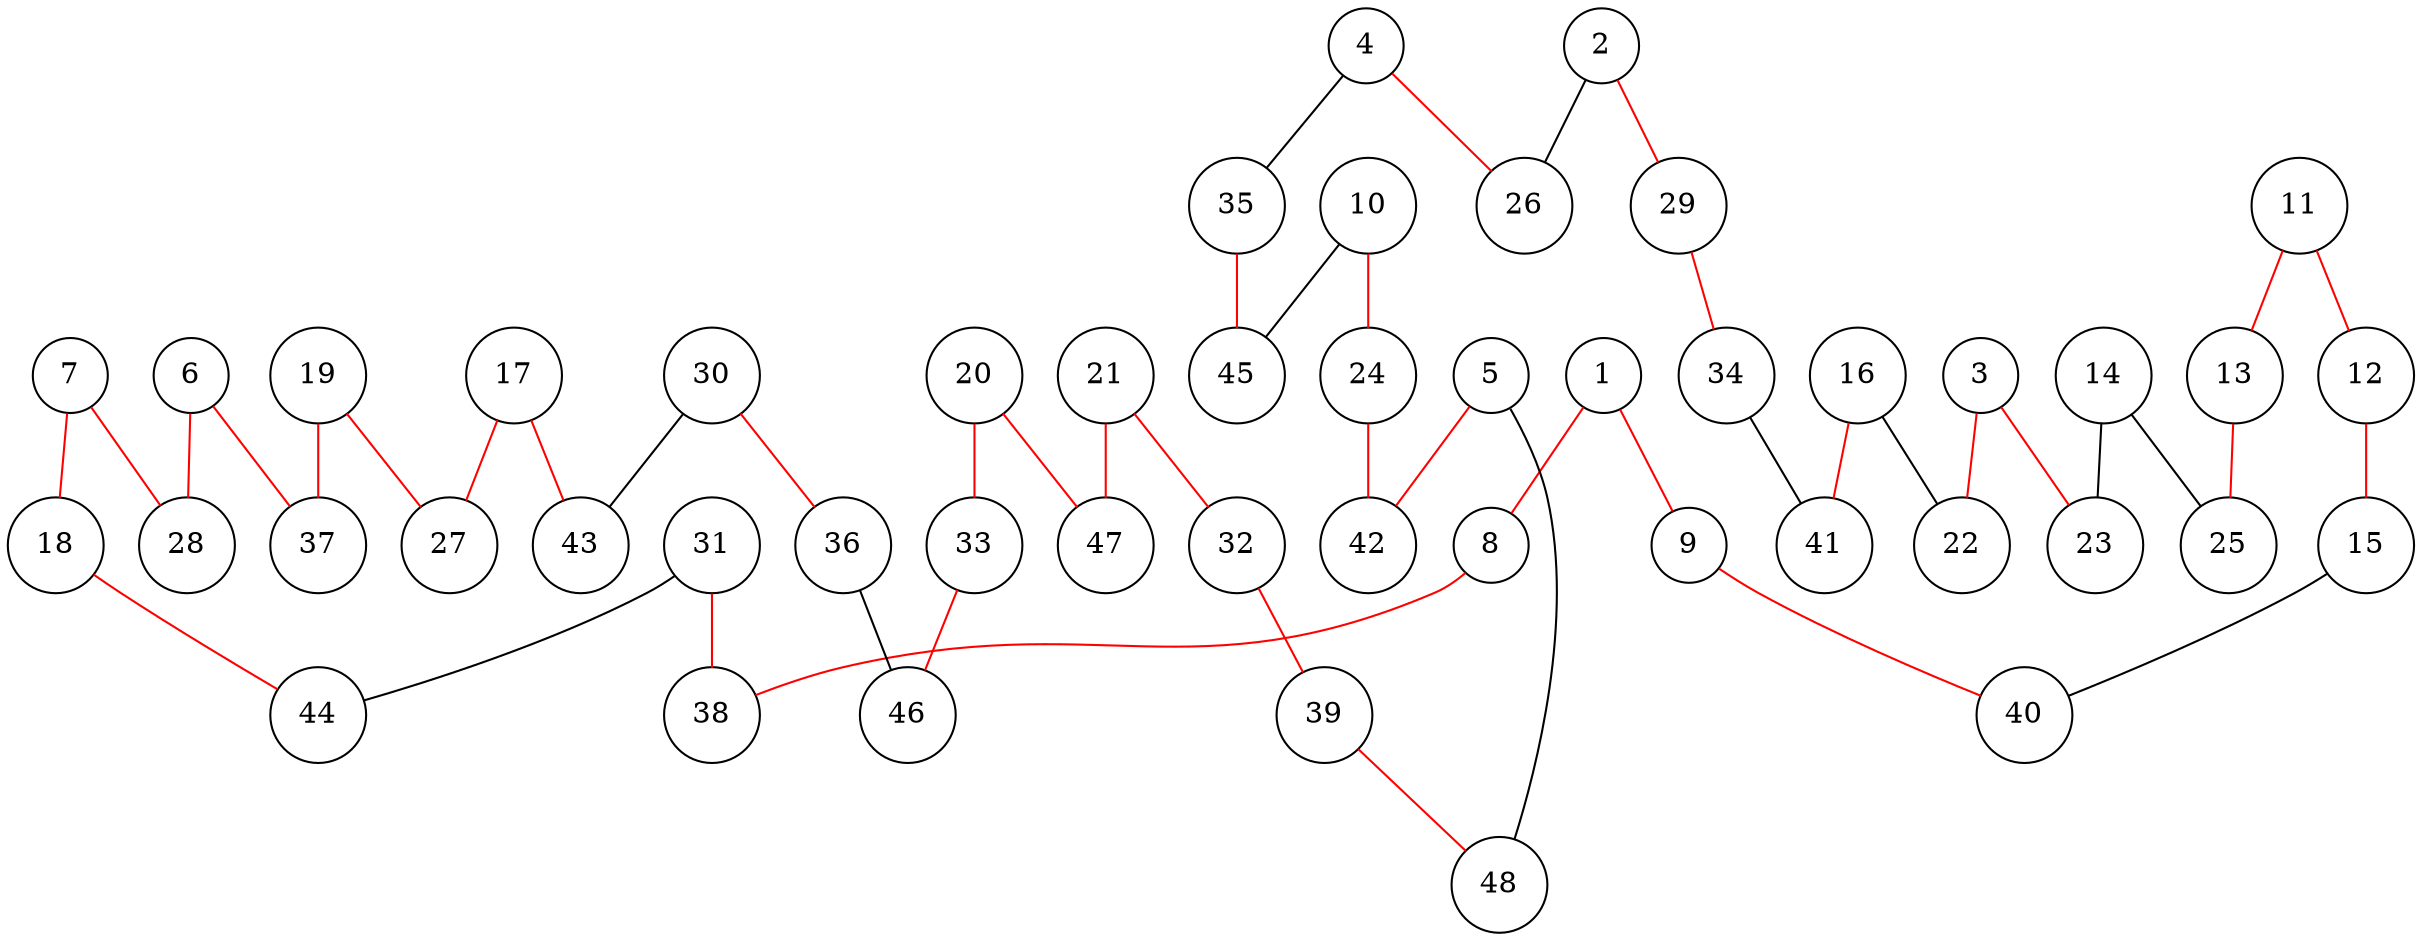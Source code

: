 graph att48 {
	node [shape=circle fillcolor=white]
	1 [ pos = "17.351198,3.743880!"]
	2 [ pos = "5.753672,0.025767!"]
	3 [ pos = "14.248905,3.669157!"]
	4 [ pos = "1.033239,2.166967!"]
	5 [ pos = "7.941252,4.236022!"]
	6 [ pos = "19.603195,11.486730!"]
	7 [ pos = "19.513012,9.574852!"]
	8 [ pos = "18.719402,3.267199!"]
	9 [ pos = "17.773770,4.856996!"]
	10 [ pos = "2.865241,5.279567!"]
	11 [ pos = "14.089152,6.714764!"]
	12 [ pos = "15.431590,7.402731!"]
	13 [ pos = "12.125741,6.889977!"]
	14 [ pos = "11.883535,5.243494!"]
	15 [ pos = "16.354032,6.913167!"]
	16 [ pos = "15.735635,1.723783!"]
	17 [ pos = "19.610925,13.357382!"]
	18 [ pos = "19.227003,9.250193!"]
	19 [ pos = "19.922700,12.169544!"]
	20 [ pos = "15.202267,9.175470!"]
	21 [ pos = "11.551147,8.680752!"]
	22 [ pos = "15.720175,2.860088!"]
	23 [ pos = "13.396032,5.622262!"]
	24 [ pos = "4.207678,7.237825!"]
	25 [ pos = "11.097655,5.982994!"]
	26 [ pos = "1.739242,2.592115!"]
	27 [ pos = "19.466632,12.416903!"]
	28 [ pos = "19.430559,10.257666!"]
	29 [ pos = "8.186035,1.947952!"]
	30 [ pos = "18.943571,11.610410!"]
	31 [ pos = "19.440866,7.217212!"]
	32 [ pos = "8.361247,8.515846!"]
	33 [ pos = "16.557588,8.175728!"]
	34 [ pos = "11.873229,3.086833!"]
	35 [ pos = "0.059263,5.709869!"]
	36 [ pos = "18.675599,9.737181!"]
	37 [ pos = "20.000000,11.839732!"]
	38 [ pos = "19.046637,5.782015!"]
	39 [ pos = "8.977068,7.289358!"]
	40 [ pos = "16.158207,5.501159!"]
	41 [ pos = "12.844628,0.360732!"]
	42 [ pos = "4.936872,4.042772!"]
	43 [ pos = "18.758052,12.623035!"]
	44 [ pos = "19.348106,8.345787!"]
	45 [ pos = "0.025767,6.895130!"]
	46 [ pos = "17.539294,7.711930!"]
	47 [ pos = "13.359959,8.394744!"]
	48 [ pos = "7.789230,5.003865!"]

	1 -- 8 [color = red]
	1 -- 9 [color = red]
	2 -- 26 [color = black]
	2 -- 29 [color = red]
	3 -- 22 [color = red]
	3 -- 23 [color = red]
	4 -- 26 [color = red]
	4 -- 35 [color = black]
	5 -- 42 [color = red]
	5 -- 48 [color = black]
	6 -- 28 [color = red]
	6 -- 37 [color = red]
	7 -- 18 [color = red]
	7 -- 28 [color = red]
	8 -- 38 [color = red]
	9 -- 40 [color = red]
	10 -- 24 [color = red]
	10 -- 45 [color = black]
	11 -- 12 [color = red]
	11 -- 13 [color = red]
	12 -- 15 [color = red]
	13 -- 25 [color = red]
	14 -- 23 [color = black]
	14 -- 25 [color = black]
	15 -- 40 [color = black]
	16 -- 22 [color = black]
	16 -- 41 [color = red]
	17 -- 27 [color = red]
	17 -- 43 [color = red]
	18 -- 44 [color = red]
	19 -- 27 [color = red]
	19 -- 37 [color = red]
	20 -- 33 [color = red]
	20 -- 47 [color = red]
	21 -- 32 [color = red]
	21 -- 47 [color = red]
	24 -- 42 [color = red]
	29 -- 34 [color = red]
	30 -- 36 [color = red]
	30 -- 43 [color = black]
	31 -- 38 [color = red]
	31 -- 44 [color = black]
	32 -- 39 [color = red]
	33 -- 46 [color = red]
	34 -- 41 [color = black]
	35 -- 45 [color = red]
	36 -- 46 [color = black]
	39 -- 48 [color = red]
}